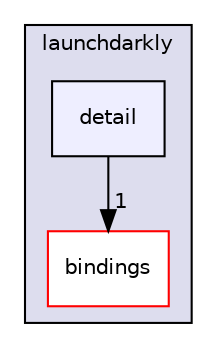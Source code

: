 digraph "/home/runner/work/cpp-sdks/cpp-sdks/libs/common/include/launchdarkly/detail" {
  compound=true
  node [ fontsize="10", fontname="Helvetica"];
  edge [ labelfontsize="10", labelfontname="Helvetica"];
  subgraph clusterdir_c2789b74e52f267e573e47eeca4ce986 {
    graph [ bgcolor="#ddddee", pencolor="black", label="launchdarkly" fontname="Helvetica", fontsize="10", URL="dir_c2789b74e52f267e573e47eeca4ce986.html"]
  dir_8ddda2b6b4691bae2ed91aa320669d40 [shape=box label="bindings" fillcolor="white" style="filled" color="red" URL="dir_8ddda2b6b4691bae2ed91aa320669d40.html"];
  dir_e0fa3f061681c3f5a9f20d51ed6b9d16 [shape=box, label="detail", style="filled", fillcolor="#eeeeff", pencolor="black", URL="dir_e0fa3f061681c3f5a9f20d51ed6b9d16.html"];
  }
  dir_e0fa3f061681c3f5a9f20d51ed6b9d16->dir_8ddda2b6b4691bae2ed91aa320669d40 [headlabel="1", labeldistance=1.5 headhref="dir_000015_000003.html"];
}
